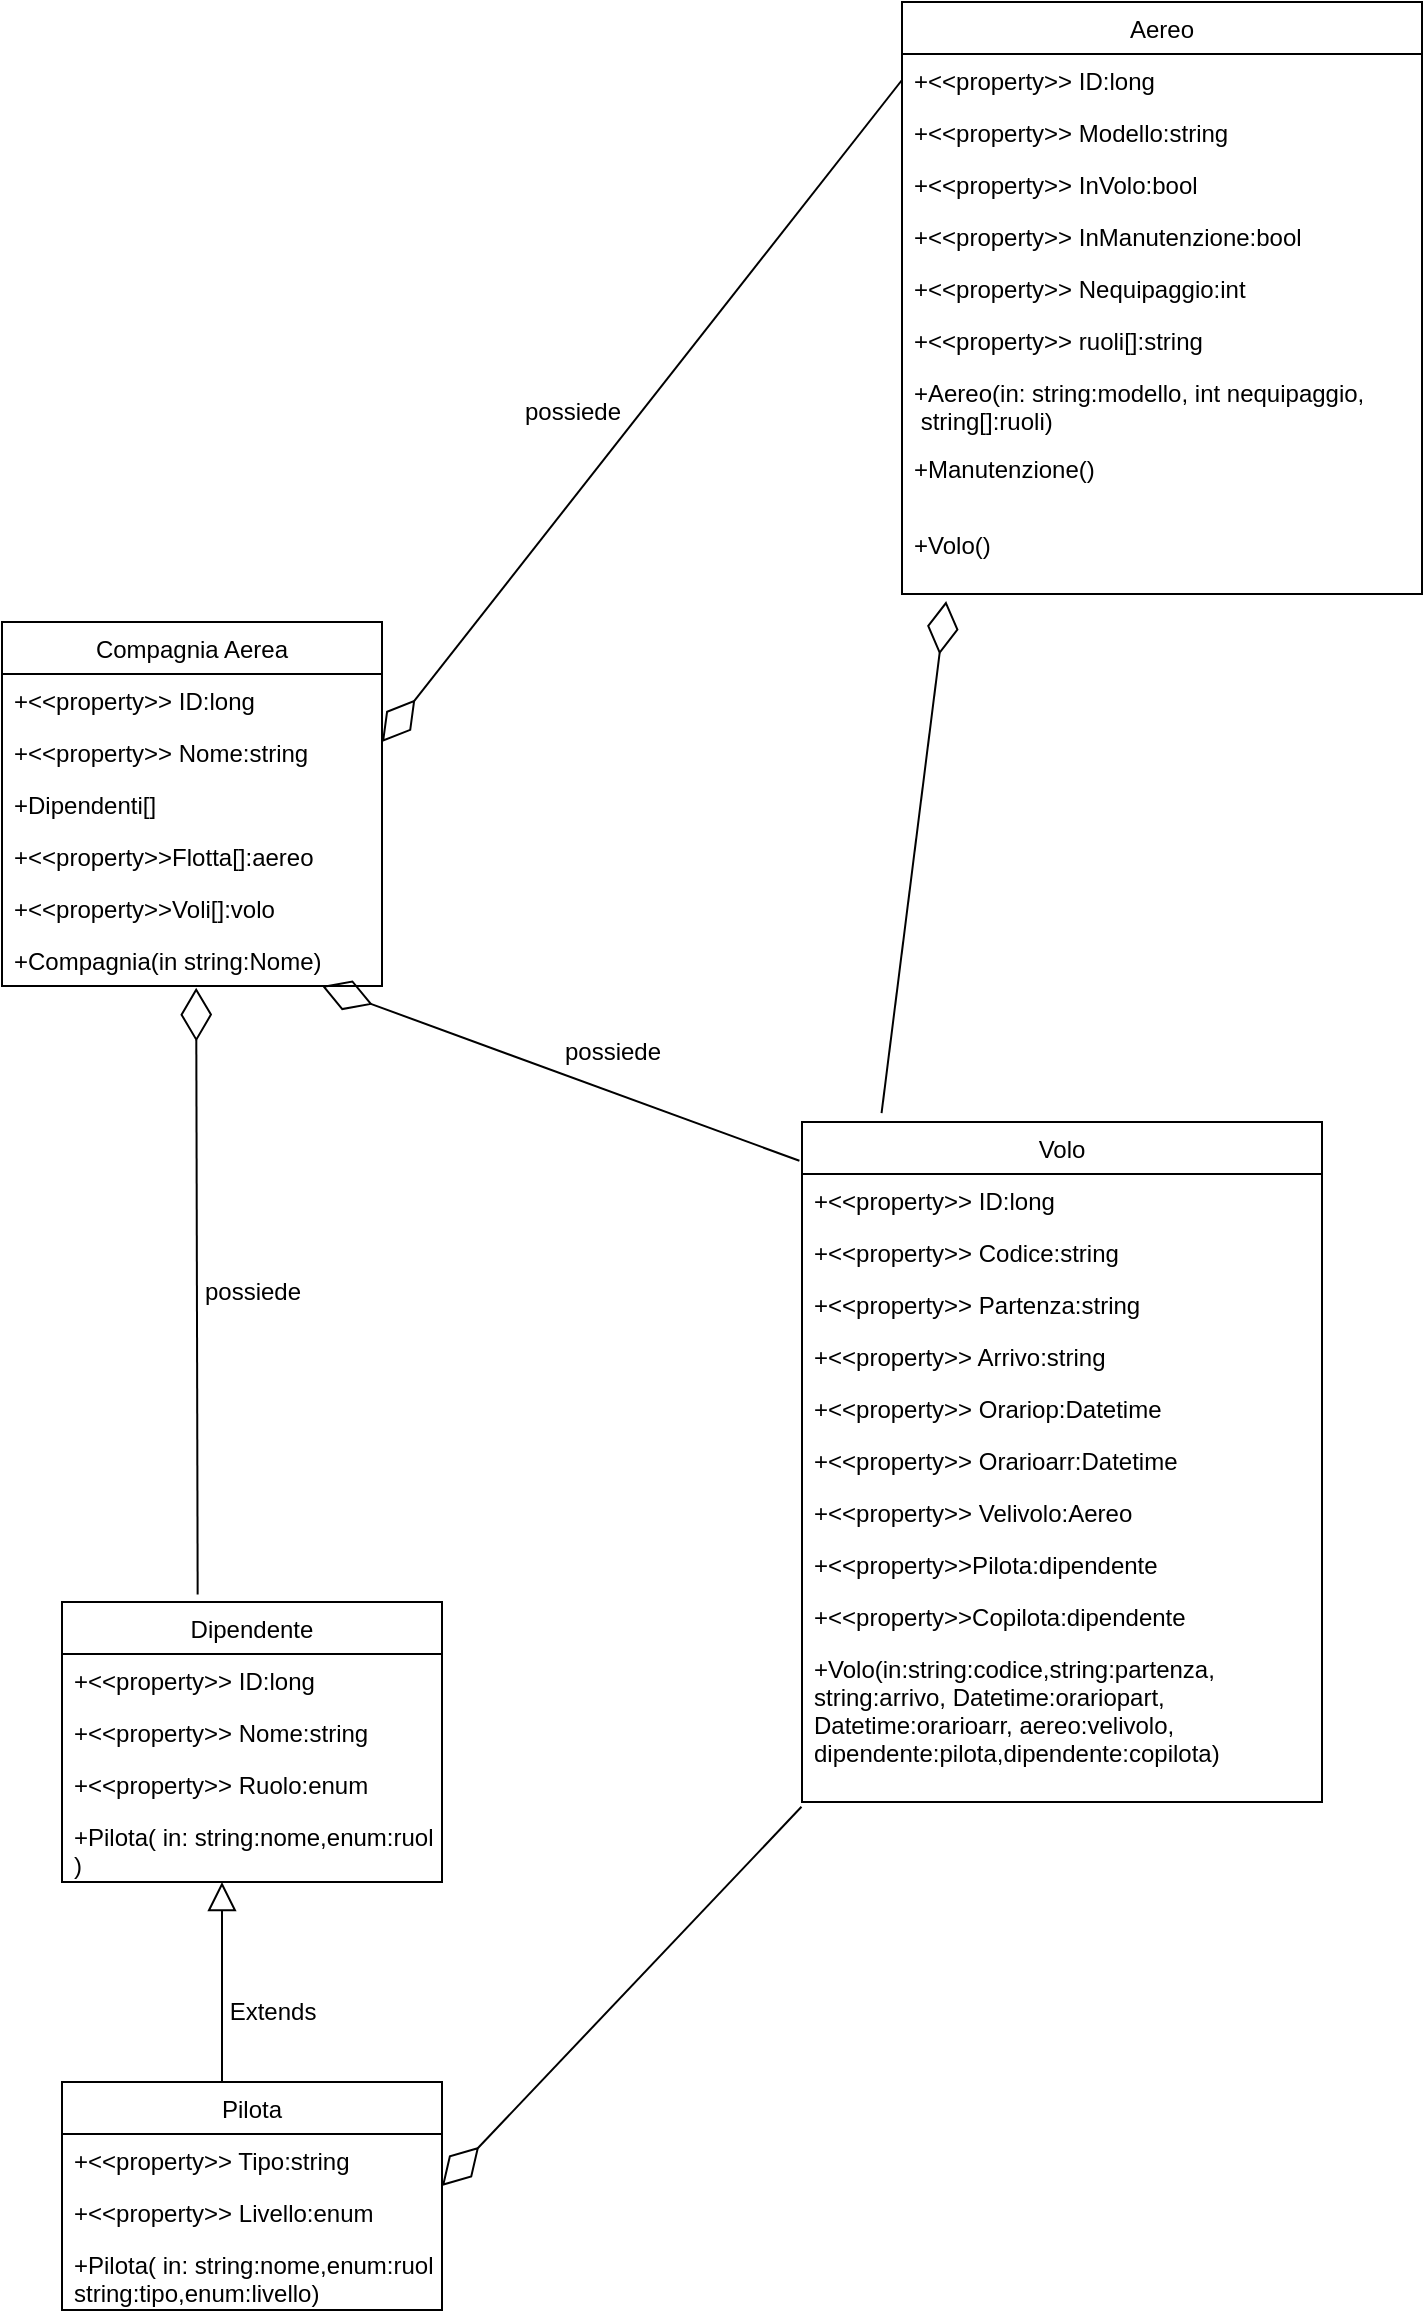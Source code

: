 <mxfile version="20.6.0" type="device"><diagram id="IivlhSBB_mIob5yo0QIz" name="Pagina-1"><mxGraphModel dx="1964" dy="2230" grid="1" gridSize="10" guides="1" tooltips="1" connect="1" arrows="1" fold="1" page="1" pageScale="1" pageWidth="827" pageHeight="1169" math="0" shadow="0"><root><mxCell id="0"/><mxCell id="1" parent="0"/><mxCell id="O-xox9YuPS1JxaFuv-V6-1" value="Compagnia Aerea" style="swimlane;fontStyle=0;childLayout=stackLayout;horizontal=1;startSize=26;fillColor=none;horizontalStack=0;resizeParent=1;resizeParentMax=0;resizeLast=0;collapsible=1;marginBottom=0;" vertex="1" parent="1"><mxGeometry x="60" y="90" width="190" height="182" as="geometry"/></mxCell><mxCell id="O-xox9YuPS1JxaFuv-V6-2" value="+&lt;&lt;property&gt;&gt; ID:long" style="text;strokeColor=none;fillColor=none;align=left;verticalAlign=top;spacingLeft=4;spacingRight=4;overflow=hidden;rotatable=0;points=[[0,0.5],[1,0.5]];portConstraint=eastwest;" vertex="1" parent="O-xox9YuPS1JxaFuv-V6-1"><mxGeometry y="26" width="190" height="26" as="geometry"/></mxCell><mxCell id="O-xox9YuPS1JxaFuv-V6-7" value="+&lt;&lt;property&gt;&gt; Nome:string" style="text;strokeColor=none;fillColor=none;align=left;verticalAlign=top;spacingLeft=4;spacingRight=4;overflow=hidden;rotatable=0;points=[[0,0.5],[1,0.5]];portConstraint=eastwest;" vertex="1" parent="O-xox9YuPS1JxaFuv-V6-1"><mxGeometry y="52" width="190" height="26" as="geometry"/></mxCell><mxCell id="O-xox9YuPS1JxaFuv-V6-5" value="+Dipendenti[]" style="text;strokeColor=none;fillColor=none;align=left;verticalAlign=top;spacingLeft=4;spacingRight=4;overflow=hidden;rotatable=0;points=[[0,0.5],[1,0.5]];portConstraint=eastwest;" vertex="1" parent="O-xox9YuPS1JxaFuv-V6-1"><mxGeometry y="78" width="190" height="26" as="geometry"/></mxCell><mxCell id="O-xox9YuPS1JxaFuv-V6-4" value="+&lt;&lt;property&gt;&gt;Flotta[]:aereo" style="text;strokeColor=none;fillColor=none;align=left;verticalAlign=top;spacingLeft=4;spacingRight=4;overflow=hidden;rotatable=0;points=[[0,0.5],[1,0.5]];portConstraint=eastwest;" vertex="1" parent="O-xox9YuPS1JxaFuv-V6-1"><mxGeometry y="104" width="190" height="26" as="geometry"/></mxCell><mxCell id="O-xox9YuPS1JxaFuv-V6-6" value="+&lt;&lt;property&gt;&gt;Voli[]:volo" style="text;strokeColor=none;fillColor=none;align=left;verticalAlign=top;spacingLeft=4;spacingRight=4;overflow=hidden;rotatable=0;points=[[0,0.5],[1,0.5]];portConstraint=eastwest;" vertex="1" parent="O-xox9YuPS1JxaFuv-V6-1"><mxGeometry y="130" width="190" height="26" as="geometry"/></mxCell><mxCell id="O-xox9YuPS1JxaFuv-V6-3" value="+Compagnia(in string:Nome)" style="text;strokeColor=none;fillColor=none;align=left;verticalAlign=top;spacingLeft=4;spacingRight=4;overflow=hidden;rotatable=0;points=[[0,0.5],[1,0.5]];portConstraint=eastwest;" vertex="1" parent="O-xox9YuPS1JxaFuv-V6-1"><mxGeometry y="156" width="190" height="26" as="geometry"/></mxCell><mxCell id="O-xox9YuPS1JxaFuv-V6-8" value="Volo" style="swimlane;fontStyle=0;childLayout=stackLayout;horizontal=1;startSize=26;fillColor=none;horizontalStack=0;resizeParent=1;resizeParentMax=0;resizeLast=0;collapsible=1;marginBottom=0;" vertex="1" parent="1"><mxGeometry x="460" y="340" width="260" height="340" as="geometry"/></mxCell><mxCell id="O-xox9YuPS1JxaFuv-V6-9" value="+&lt;&lt;property&gt;&gt; ID:long" style="text;strokeColor=none;fillColor=none;align=left;verticalAlign=top;spacingLeft=4;spacingRight=4;overflow=hidden;rotatable=0;points=[[0,0.5],[1,0.5]];portConstraint=eastwest;" vertex="1" parent="O-xox9YuPS1JxaFuv-V6-8"><mxGeometry y="26" width="260" height="26" as="geometry"/></mxCell><mxCell id="O-xox9YuPS1JxaFuv-V6-10" value="+&lt;&lt;property&gt;&gt; Codice:string" style="text;strokeColor=none;fillColor=none;align=left;verticalAlign=top;spacingLeft=4;spacingRight=4;overflow=hidden;rotatable=0;points=[[0,0.5],[1,0.5]];portConstraint=eastwest;" vertex="1" parent="O-xox9YuPS1JxaFuv-V6-8"><mxGeometry y="52" width="260" height="26" as="geometry"/></mxCell><mxCell id="O-xox9YuPS1JxaFuv-V6-15" value="+&lt;&lt;property&gt;&gt; Partenza:string" style="text;strokeColor=none;fillColor=none;align=left;verticalAlign=top;spacingLeft=4;spacingRight=4;overflow=hidden;rotatable=0;points=[[0,0.5],[1,0.5]];portConstraint=eastwest;" vertex="1" parent="O-xox9YuPS1JxaFuv-V6-8"><mxGeometry y="78" width="260" height="26" as="geometry"/></mxCell><mxCell id="O-xox9YuPS1JxaFuv-V6-16" value="+&lt;&lt;property&gt;&gt; Arrivo:string" style="text;strokeColor=none;fillColor=none;align=left;verticalAlign=top;spacingLeft=4;spacingRight=4;overflow=hidden;rotatable=0;points=[[0,0.5],[1,0.5]];portConstraint=eastwest;" vertex="1" parent="O-xox9YuPS1JxaFuv-V6-8"><mxGeometry y="104" width="260" height="26" as="geometry"/></mxCell><mxCell id="O-xox9YuPS1JxaFuv-V6-17" value="+&lt;&lt;property&gt;&gt; Orariop:Datetime" style="text;strokeColor=none;fillColor=none;align=left;verticalAlign=top;spacingLeft=4;spacingRight=4;overflow=hidden;rotatable=0;points=[[0,0.5],[1,0.5]];portConstraint=eastwest;" vertex="1" parent="O-xox9YuPS1JxaFuv-V6-8"><mxGeometry y="130" width="260" height="26" as="geometry"/></mxCell><mxCell id="O-xox9YuPS1JxaFuv-V6-18" value="+&lt;&lt;property&gt;&gt; Orarioarr:Datetime" style="text;strokeColor=none;fillColor=none;align=left;verticalAlign=top;spacingLeft=4;spacingRight=4;overflow=hidden;rotatable=0;points=[[0,0.5],[1,0.5]];portConstraint=eastwest;" vertex="1" parent="O-xox9YuPS1JxaFuv-V6-8"><mxGeometry y="156" width="260" height="26" as="geometry"/></mxCell><mxCell id="O-xox9YuPS1JxaFuv-V6-19" value="+&lt;&lt;property&gt;&gt; Velivolo:Aereo" style="text;strokeColor=none;fillColor=none;align=left;verticalAlign=top;spacingLeft=4;spacingRight=4;overflow=hidden;rotatable=0;points=[[0,0.5],[1,0.5]];portConstraint=eastwest;" vertex="1" parent="O-xox9YuPS1JxaFuv-V6-8"><mxGeometry y="182" width="260" height="26" as="geometry"/></mxCell><mxCell id="O-xox9YuPS1JxaFuv-V6-12" value="+&lt;&lt;property&gt;&gt;Pilota:dipendente" style="text;strokeColor=none;fillColor=none;align=left;verticalAlign=top;spacingLeft=4;spacingRight=4;overflow=hidden;rotatable=0;points=[[0,0.5],[1,0.5]];portConstraint=eastwest;" vertex="1" parent="O-xox9YuPS1JxaFuv-V6-8"><mxGeometry y="208" width="260" height="26" as="geometry"/></mxCell><mxCell id="O-xox9YuPS1JxaFuv-V6-13" value="+&lt;&lt;property&gt;&gt;Copilota:dipendente" style="text;strokeColor=none;fillColor=none;align=left;verticalAlign=top;spacingLeft=4;spacingRight=4;overflow=hidden;rotatable=0;points=[[0,0.5],[1,0.5]];portConstraint=eastwest;" vertex="1" parent="O-xox9YuPS1JxaFuv-V6-8"><mxGeometry y="234" width="260" height="26" as="geometry"/></mxCell><mxCell id="O-xox9YuPS1JxaFuv-V6-14" value="+Volo(in:string:codice,string:partenza,&#10;string:arrivo, Datetime:orariopart,&#10;Datetime:orarioarr, aereo:velivolo,&#10;dipendente:pilota,dipendente:copilota)&#10;" style="text;strokeColor=none;fillColor=none;align=left;verticalAlign=top;spacingLeft=4;spacingRight=4;overflow=hidden;rotatable=0;points=[[0,0.5],[1,0.5]];portConstraint=eastwest;" vertex="1" parent="O-xox9YuPS1JxaFuv-V6-8"><mxGeometry y="260" width="260" height="80" as="geometry"/></mxCell><mxCell id="O-xox9YuPS1JxaFuv-V6-32" value="Aereo" style="swimlane;fontStyle=0;childLayout=stackLayout;horizontal=1;startSize=26;fillColor=none;horizontalStack=0;resizeParent=1;resizeParentMax=0;resizeLast=0;collapsible=1;marginBottom=0;" vertex="1" parent="1"><mxGeometry x="510" y="-220" width="260" height="296" as="geometry"/></mxCell><mxCell id="O-xox9YuPS1JxaFuv-V6-33" value="+&lt;&lt;property&gt;&gt; ID:long" style="text;strokeColor=none;fillColor=none;align=left;verticalAlign=top;spacingLeft=4;spacingRight=4;overflow=hidden;rotatable=0;points=[[0,0.5],[1,0.5]];portConstraint=eastwest;" vertex="1" parent="O-xox9YuPS1JxaFuv-V6-32"><mxGeometry y="26" width="260" height="26" as="geometry"/></mxCell><mxCell id="O-xox9YuPS1JxaFuv-V6-34" value="+&lt;&lt;property&gt;&gt; Modello:string" style="text;strokeColor=none;fillColor=none;align=left;verticalAlign=top;spacingLeft=4;spacingRight=4;overflow=hidden;rotatable=0;points=[[0,0.5],[1,0.5]];portConstraint=eastwest;" vertex="1" parent="O-xox9YuPS1JxaFuv-V6-32"><mxGeometry y="52" width="260" height="26" as="geometry"/></mxCell><mxCell id="O-xox9YuPS1JxaFuv-V6-35" value="+&lt;&lt;property&gt;&gt; InVolo:bool" style="text;strokeColor=none;fillColor=none;align=left;verticalAlign=top;spacingLeft=4;spacingRight=4;overflow=hidden;rotatable=0;points=[[0,0.5],[1,0.5]];portConstraint=eastwest;" vertex="1" parent="O-xox9YuPS1JxaFuv-V6-32"><mxGeometry y="78" width="260" height="26" as="geometry"/></mxCell><mxCell id="O-xox9YuPS1JxaFuv-V6-36" value="+&lt;&lt;property&gt;&gt; InManutenzione:bool" style="text;strokeColor=none;fillColor=none;align=left;verticalAlign=top;spacingLeft=4;spacingRight=4;overflow=hidden;rotatable=0;points=[[0,0.5],[1,0.5]];portConstraint=eastwest;" vertex="1" parent="O-xox9YuPS1JxaFuv-V6-32"><mxGeometry y="104" width="260" height="26" as="geometry"/></mxCell><mxCell id="O-xox9YuPS1JxaFuv-V6-37" value="+&lt;&lt;property&gt;&gt; Nequipaggio:int" style="text;strokeColor=none;fillColor=none;align=left;verticalAlign=top;spacingLeft=4;spacingRight=4;overflow=hidden;rotatable=0;points=[[0,0.5],[1,0.5]];portConstraint=eastwest;" vertex="1" parent="O-xox9YuPS1JxaFuv-V6-32"><mxGeometry y="130" width="260" height="26" as="geometry"/></mxCell><mxCell id="O-xox9YuPS1JxaFuv-V6-38" value="+&lt;&lt;property&gt;&gt; ruoli[]:string" style="text;strokeColor=none;fillColor=none;align=left;verticalAlign=top;spacingLeft=4;spacingRight=4;overflow=hidden;rotatable=0;points=[[0,0.5],[1,0.5]];portConstraint=eastwest;" vertex="1" parent="O-xox9YuPS1JxaFuv-V6-32"><mxGeometry y="156" width="260" height="26" as="geometry"/></mxCell><mxCell id="O-xox9YuPS1JxaFuv-V6-42" value="+Aereo(in: string:modello, int nequipaggio,&#10; string[]:ruoli)" style="text;strokeColor=none;fillColor=none;align=left;verticalAlign=top;spacingLeft=4;spacingRight=4;overflow=hidden;rotatable=0;points=[[0,0.5],[1,0.5]];portConstraint=eastwest;" vertex="1" parent="O-xox9YuPS1JxaFuv-V6-32"><mxGeometry y="182" width="260" height="38" as="geometry"/></mxCell><mxCell id="O-xox9YuPS1JxaFuv-V6-44" value="+Manutenzione()" style="text;strokeColor=none;fillColor=none;align=left;verticalAlign=top;spacingLeft=4;spacingRight=4;overflow=hidden;rotatable=0;points=[[0,0.5],[1,0.5]];portConstraint=eastwest;" vertex="1" parent="O-xox9YuPS1JxaFuv-V6-32"><mxGeometry y="220" width="260" height="38" as="geometry"/></mxCell><mxCell id="O-xox9YuPS1JxaFuv-V6-43" value="+Volo()" style="text;strokeColor=none;fillColor=none;align=left;verticalAlign=top;spacingLeft=4;spacingRight=4;overflow=hidden;rotatable=0;points=[[0,0.5],[1,0.5]];portConstraint=eastwest;" vertex="1" parent="O-xox9YuPS1JxaFuv-V6-32"><mxGeometry y="258" width="260" height="38" as="geometry"/></mxCell><mxCell id="O-xox9YuPS1JxaFuv-V6-45" value="Dipendente" style="swimlane;fontStyle=0;childLayout=stackLayout;horizontal=1;startSize=26;fillColor=none;horizontalStack=0;resizeParent=1;resizeParentMax=0;resizeLast=0;collapsible=1;marginBottom=0;" vertex="1" parent="1"><mxGeometry x="90" y="580" width="190" height="140" as="geometry"/></mxCell><mxCell id="O-xox9YuPS1JxaFuv-V6-46" value="+&lt;&lt;property&gt;&gt; ID:long" style="text;strokeColor=none;fillColor=none;align=left;verticalAlign=top;spacingLeft=4;spacingRight=4;overflow=hidden;rotatable=0;points=[[0,0.5],[1,0.5]];portConstraint=eastwest;" vertex="1" parent="O-xox9YuPS1JxaFuv-V6-45"><mxGeometry y="26" width="190" height="26" as="geometry"/></mxCell><mxCell id="O-xox9YuPS1JxaFuv-V6-47" value="+&lt;&lt;property&gt;&gt; Nome:string" style="text;strokeColor=none;fillColor=none;align=left;verticalAlign=top;spacingLeft=4;spacingRight=4;overflow=hidden;rotatable=0;points=[[0,0.5],[1,0.5]];portConstraint=eastwest;" vertex="1" parent="O-xox9YuPS1JxaFuv-V6-45"><mxGeometry y="52" width="190" height="26" as="geometry"/></mxCell><mxCell id="O-xox9YuPS1JxaFuv-V6-48" value="+&lt;&lt;property&gt;&gt; Ruolo:enum" style="text;strokeColor=none;fillColor=none;align=left;verticalAlign=top;spacingLeft=4;spacingRight=4;overflow=hidden;rotatable=0;points=[[0,0.5],[1,0.5]];portConstraint=eastwest;" vertex="1" parent="O-xox9YuPS1JxaFuv-V6-45"><mxGeometry y="78" width="190" height="26" as="geometry"/></mxCell><mxCell id="O-xox9YuPS1JxaFuv-V6-59" value="+Pilota( in: string:nome,enum:ruolo&#10;)" style="text;strokeColor=none;fillColor=none;align=left;verticalAlign=top;spacingLeft=4;spacingRight=4;overflow=hidden;rotatable=0;points=[[0,0.5],[1,0.5]];portConstraint=eastwest;" vertex="1" parent="O-xox9YuPS1JxaFuv-V6-45"><mxGeometry y="104" width="190" height="36" as="geometry"/></mxCell><mxCell id="O-xox9YuPS1JxaFuv-V6-52" value="Pilota" style="swimlane;fontStyle=0;childLayout=stackLayout;horizontal=1;startSize=26;fillColor=none;horizontalStack=0;resizeParent=1;resizeParentMax=0;resizeLast=0;collapsible=1;marginBottom=0;" vertex="1" parent="1"><mxGeometry x="90" y="820" width="190" height="114" as="geometry"/></mxCell><mxCell id="O-xox9YuPS1JxaFuv-V6-55" value="+&lt;&lt;property&gt;&gt; Tipo:string" style="text;strokeColor=none;fillColor=none;align=left;verticalAlign=top;spacingLeft=4;spacingRight=4;overflow=hidden;rotatable=0;points=[[0,0.5],[1,0.5]];portConstraint=eastwest;" vertex="1" parent="O-xox9YuPS1JxaFuv-V6-52"><mxGeometry y="26" width="190" height="26" as="geometry"/></mxCell><mxCell id="O-xox9YuPS1JxaFuv-V6-57" value="+&lt;&lt;property&gt;&gt; Livello:enum" style="text;strokeColor=none;fillColor=none;align=left;verticalAlign=top;spacingLeft=4;spacingRight=4;overflow=hidden;rotatable=0;points=[[0,0.5],[1,0.5]];portConstraint=eastwest;" vertex="1" parent="O-xox9YuPS1JxaFuv-V6-52"><mxGeometry y="52" width="190" height="26" as="geometry"/></mxCell><mxCell id="O-xox9YuPS1JxaFuv-V6-69" value="" style="endArrow=diamondThin;endFill=0;endSize=24;html=1;rounded=0;entryX=0.085;entryY=1.093;entryDx=0;entryDy=0;entryPerimeter=0;exitX=-0.001;exitY=1.03;exitDx=0;exitDy=0;exitPerimeter=0;" edge="1" parent="O-xox9YuPS1JxaFuv-V6-52" source="O-xox9YuPS1JxaFuv-V6-14"><mxGeometry width="160" relative="1" as="geometry"><mxPoint x="157.68" y="308.05" as="sourcePoint"/><mxPoint x="190.0" y="52.004" as="targetPoint"/></mxGeometry></mxCell><mxCell id="O-xox9YuPS1JxaFuv-V6-58" value="+Pilota( in: string:nome,enum:ruolo&#10;string:tipo,enum:livello)" style="text;strokeColor=none;fillColor=none;align=left;verticalAlign=top;spacingLeft=4;spacingRight=4;overflow=hidden;rotatable=0;points=[[0,0.5],[1,0.5]];portConstraint=eastwest;" vertex="1" parent="O-xox9YuPS1JxaFuv-V6-52"><mxGeometry y="78" width="190" height="36" as="geometry"/></mxCell><mxCell id="O-xox9YuPS1JxaFuv-V6-60" value="" style="endArrow=block;endFill=0;endSize=12;html=1;rounded=0;entryX=0.421;entryY=1;entryDx=0;entryDy=0;entryPerimeter=0;" edge="1" parent="1" target="O-xox9YuPS1JxaFuv-V6-59"><mxGeometry width="160" relative="1" as="geometry"><mxPoint x="170" y="820" as="sourcePoint"/><mxPoint x="330" y="820" as="targetPoint"/></mxGeometry></mxCell><mxCell id="O-xox9YuPS1JxaFuv-V6-61" value="Extends" style="text;html=1;align=center;verticalAlign=middle;resizable=0;points=[];autosize=1;strokeColor=none;fillColor=none;" vertex="1" parent="1"><mxGeometry x="160" y="770" width="70" height="30" as="geometry"/></mxCell><mxCell id="O-xox9YuPS1JxaFuv-V6-62" value="" style="endArrow=diamondThin;endFill=0;endSize=24;html=1;rounded=0;entryX=0.511;entryY=1.032;entryDx=0;entryDy=0;entryPerimeter=0;exitX=0.357;exitY=-0.027;exitDx=0;exitDy=0;exitPerimeter=0;" edge="1" parent="1" source="O-xox9YuPS1JxaFuv-V6-45" target="O-xox9YuPS1JxaFuv-V6-3"><mxGeometry width="160" relative="1" as="geometry"><mxPoint x="190" y="370" as="sourcePoint"/><mxPoint x="350" y="370" as="targetPoint"/></mxGeometry></mxCell><mxCell id="O-xox9YuPS1JxaFuv-V6-63" value="" style="endArrow=diamondThin;endFill=0;endSize=24;html=1;rounded=0;entryX=0.511;entryY=1.032;entryDx=0;entryDy=0;entryPerimeter=0;exitX=-0.005;exitY=0.057;exitDx=0;exitDy=0;exitPerimeter=0;" edge="1" parent="1" source="O-xox9YuPS1JxaFuv-V6-8"><mxGeometry width="160" relative="1" as="geometry"><mxPoint x="220.74" y="575.39" as="sourcePoint"/><mxPoint x="220.0" y="272.002" as="targetPoint"/></mxGeometry></mxCell><mxCell id="O-xox9YuPS1JxaFuv-V6-64" value="" style="endArrow=diamondThin;endFill=0;endSize=24;html=1;rounded=0;entryX=0.511;entryY=1.032;entryDx=0;entryDy=0;entryPerimeter=0;exitX=0;exitY=0.5;exitDx=0;exitDy=0;" edge="1" parent="1" source="O-xox9YuPS1JxaFuv-V6-33"><mxGeometry width="160" relative="1" as="geometry"><mxPoint x="488.7" y="237.38" as="sourcePoint"/><mxPoint x="250" y="150.002" as="targetPoint"/></mxGeometry></mxCell><mxCell id="O-xox9YuPS1JxaFuv-V6-65" value="possiede" style="text;html=1;align=center;verticalAlign=middle;resizable=0;points=[];autosize=1;strokeColor=none;fillColor=none;" vertex="1" parent="1"><mxGeometry x="310" y="-30" width="70" height="30" as="geometry"/></mxCell><mxCell id="O-xox9YuPS1JxaFuv-V6-66" value="possiede" style="text;html=1;align=center;verticalAlign=middle;resizable=0;points=[];autosize=1;strokeColor=none;fillColor=none;" vertex="1" parent="1"><mxGeometry x="330" y="290" width="70" height="30" as="geometry"/></mxCell><mxCell id="O-xox9YuPS1JxaFuv-V6-67" value="possiede" style="text;html=1;align=center;verticalAlign=middle;resizable=0;points=[];autosize=1;strokeColor=none;fillColor=none;" vertex="1" parent="1"><mxGeometry x="150" y="410" width="70" height="30" as="geometry"/></mxCell><mxCell id="O-xox9YuPS1JxaFuv-V6-68" value="" style="endArrow=diamondThin;endFill=0;endSize=24;html=1;rounded=0;entryX=0.085;entryY=1.093;entryDx=0;entryDy=0;entryPerimeter=0;exitX=0.153;exitY=-0.013;exitDx=0;exitDy=0;exitPerimeter=0;" edge="1" parent="1" source="O-xox9YuPS1JxaFuv-V6-8" target="O-xox9YuPS1JxaFuv-V6-43"><mxGeometry width="160" relative="1" as="geometry"><mxPoint x="610.74" y="379.39" as="sourcePoint"/><mxPoint x="610.0" y="76.002" as="targetPoint"/></mxGeometry></mxCell></root></mxGraphModel></diagram></mxfile>